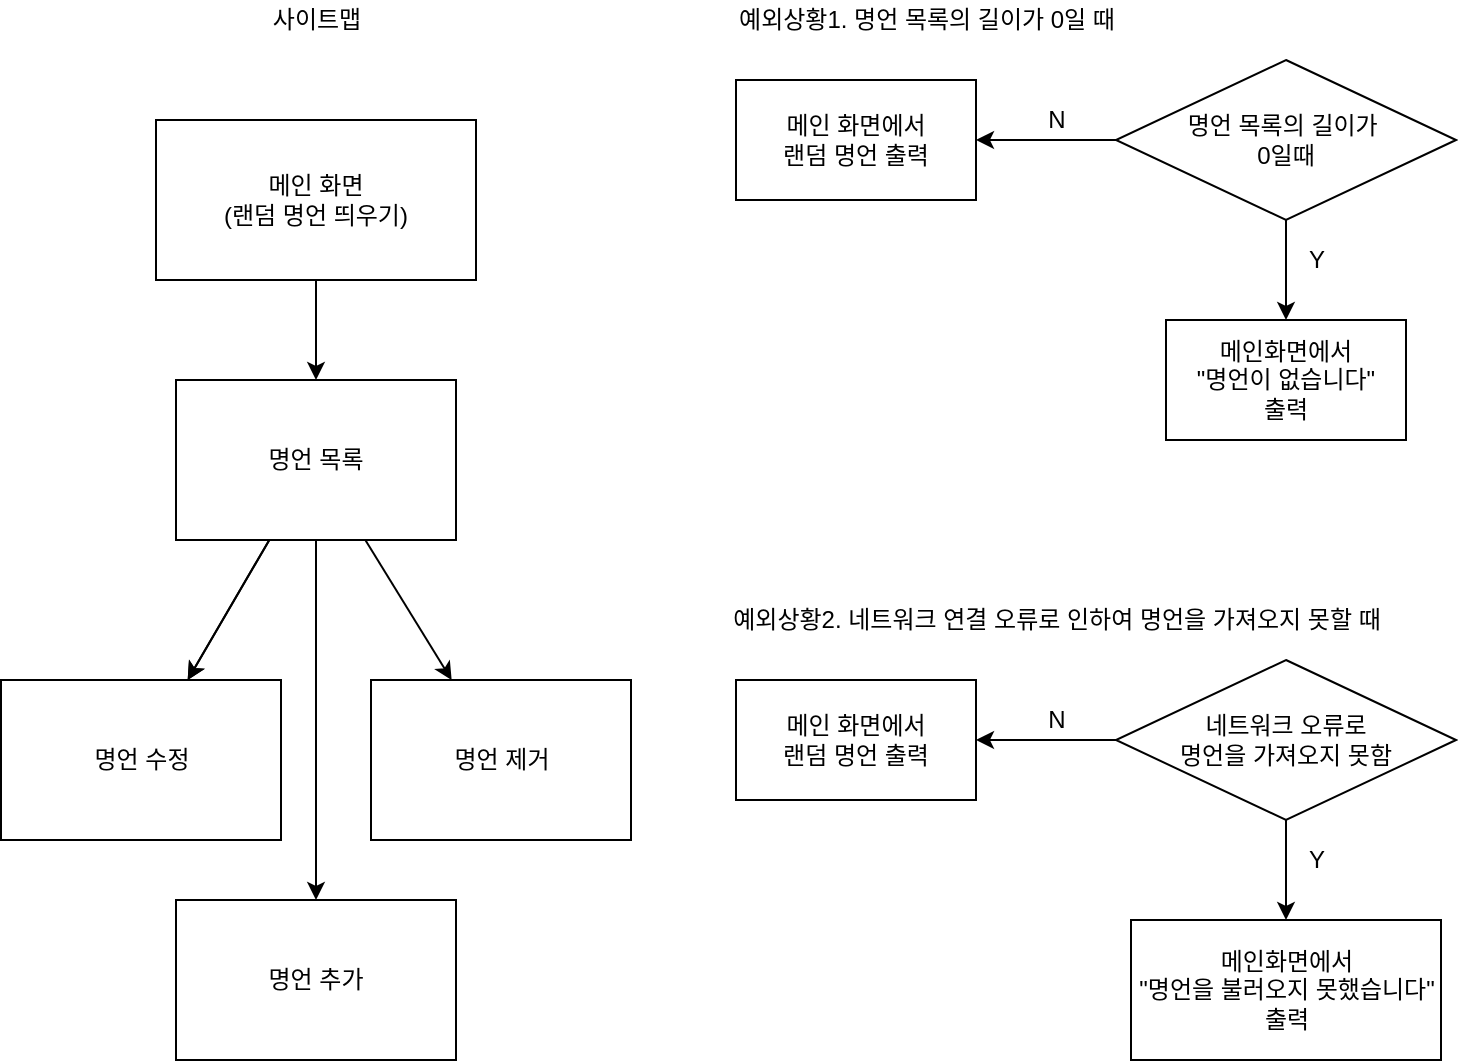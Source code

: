 <mxfile>
    <diagram id="OQ2Wq6yVgR0pIKN3SvFQ" name="Page-1">
        <mxGraphModel dx="717" dy="542" grid="1" gridSize="10" guides="1" tooltips="1" connect="1" arrows="1" fold="1" page="1" pageScale="1" pageWidth="827" pageHeight="1169" math="0" shadow="0">
            <root>
                <mxCell id="0"/>
                <mxCell id="1" parent="0"/>
                <mxCell id="5" value="" style="edgeStyle=none;html=1;" edge="1" parent="1" source="2" target="4">
                    <mxGeometry relative="1" as="geometry"/>
                </mxCell>
                <mxCell id="2" value="메인 화면&lt;br&gt;(랜덤 명언 띄우기)" style="rounded=0;whiteSpace=wrap;html=1;" parent="1" vertex="1">
                    <mxGeometry x="110" y="240" width="160" height="80" as="geometry"/>
                </mxCell>
                <mxCell id="7" value="" style="edgeStyle=none;html=1;" edge="1" parent="1" source="4" target="6">
                    <mxGeometry relative="1" as="geometry"/>
                </mxCell>
                <mxCell id="9" value="" style="edgeStyle=none;html=1;" edge="1" parent="1" source="4" target="6">
                    <mxGeometry relative="1" as="geometry"/>
                </mxCell>
                <mxCell id="11" value="" style="edgeStyle=none;html=1;" edge="1" parent="1" source="4" target="10">
                    <mxGeometry relative="1" as="geometry"/>
                </mxCell>
                <mxCell id="36" value="" style="edgeStyle=none;html=1;" edge="1" parent="1" source="4" target="35">
                    <mxGeometry relative="1" as="geometry"/>
                </mxCell>
                <mxCell id="4" value="명언 목록" style="rounded=0;whiteSpace=wrap;html=1;" vertex="1" parent="1">
                    <mxGeometry x="120" y="370" width="140" height="80" as="geometry"/>
                </mxCell>
                <mxCell id="6" value="명언 수정" style="rounded=0;whiteSpace=wrap;html=1;" vertex="1" parent="1">
                    <mxGeometry x="32.5" y="520" width="140" height="80" as="geometry"/>
                </mxCell>
                <mxCell id="10" value="명언 제거" style="rounded=0;whiteSpace=wrap;html=1;" vertex="1" parent="1">
                    <mxGeometry x="217.5" y="520" width="130" height="80" as="geometry"/>
                </mxCell>
                <mxCell id="12" value="예외상황1. 명언 목록의 길이가 0일 때" style="text;html=1;resizable=0;autosize=1;align=center;verticalAlign=middle;points=[];fillColor=none;strokeColor=none;rounded=0;" vertex="1" parent="1">
                    <mxGeometry x="400" y="180" width="190" height="20" as="geometry"/>
                </mxCell>
                <mxCell id="13" value="사이트맵" style="text;html=1;resizable=0;autosize=1;align=center;verticalAlign=middle;points=[];fillColor=none;strokeColor=none;rounded=0;" vertex="1" parent="1">
                    <mxGeometry x="160" y="180" width="60" height="20" as="geometry"/>
                </mxCell>
                <mxCell id="16" value="" style="edgeStyle=none;html=1;" edge="1" parent="1" source="14">
                    <mxGeometry relative="1" as="geometry">
                        <mxPoint x="520" y="250" as="targetPoint"/>
                    </mxGeometry>
                </mxCell>
                <mxCell id="22" value="" style="edgeStyle=none;html=1;" edge="1" parent="1" source="14">
                    <mxGeometry relative="1" as="geometry">
                        <mxPoint x="675" y="340" as="targetPoint"/>
                    </mxGeometry>
                </mxCell>
                <mxCell id="14" value="명언 목록의 길이가&amp;nbsp;&lt;br&gt;0일때" style="rhombus;whiteSpace=wrap;html=1;" vertex="1" parent="1">
                    <mxGeometry x="590" y="210" width="170" height="80" as="geometry"/>
                </mxCell>
                <mxCell id="15" value="메인 화면에서&lt;br&gt;랜덤 명언 출력" style="whiteSpace=wrap;html=1;" vertex="1" parent="1">
                    <mxGeometry x="400" y="220" width="120" height="60" as="geometry"/>
                </mxCell>
                <mxCell id="17" value="N" style="text;html=1;resizable=0;autosize=1;align=center;verticalAlign=middle;points=[];fillColor=none;strokeColor=none;rounded=0;" vertex="1" parent="1">
                    <mxGeometry x="550" y="230" width="20" height="20" as="geometry"/>
                </mxCell>
                <mxCell id="21" value="메인화면에서&lt;br&gt;&quot;명언이 없습니다&quot;&lt;br&gt;출력" style="whiteSpace=wrap;html=1;" vertex="1" parent="1">
                    <mxGeometry x="615" y="340" width="120" height="60" as="geometry"/>
                </mxCell>
                <mxCell id="24" value="Y" style="text;html=1;resizable=0;autosize=1;align=center;verticalAlign=middle;points=[];fillColor=none;strokeColor=none;rounded=0;" vertex="1" parent="1">
                    <mxGeometry x="680" y="300" width="20" height="20" as="geometry"/>
                </mxCell>
                <mxCell id="26" value="예외상황2. 네트워크 연결 오류로 인하여 명언을 가져오지 못할 때" style="text;html=1;resizable=0;autosize=1;align=center;verticalAlign=middle;points=[];fillColor=none;strokeColor=none;rounded=0;" vertex="1" parent="1">
                    <mxGeometry x="400" y="480" width="320" height="20" as="geometry"/>
                </mxCell>
                <mxCell id="27" value="" style="edgeStyle=none;html=1;" edge="1" parent="1" source="29">
                    <mxGeometry relative="1" as="geometry">
                        <mxPoint x="520" y="550" as="targetPoint"/>
                    </mxGeometry>
                </mxCell>
                <mxCell id="28" value="" style="edgeStyle=none;html=1;" edge="1" parent="1" source="29">
                    <mxGeometry relative="1" as="geometry">
                        <mxPoint x="675" y="640" as="targetPoint"/>
                    </mxGeometry>
                </mxCell>
                <mxCell id="29" value="네트워크 오류로&lt;br&gt;명언을 가져오지 못함" style="rhombus;whiteSpace=wrap;html=1;" vertex="1" parent="1">
                    <mxGeometry x="590" y="510" width="170" height="80" as="geometry"/>
                </mxCell>
                <mxCell id="30" value="메인 화면에서&lt;br&gt;랜덤 명언 출력" style="whiteSpace=wrap;html=1;" vertex="1" parent="1">
                    <mxGeometry x="400" y="520" width="120" height="60" as="geometry"/>
                </mxCell>
                <mxCell id="31" value="N" style="text;html=1;resizable=0;autosize=1;align=center;verticalAlign=middle;points=[];fillColor=none;strokeColor=none;rounded=0;" vertex="1" parent="1">
                    <mxGeometry x="550" y="530" width="20" height="20" as="geometry"/>
                </mxCell>
                <mxCell id="32" value="메인화면에서&lt;br&gt;&quot;명언을 불러오지 못했습니다&quot;&lt;br&gt;출력" style="whiteSpace=wrap;html=1;" vertex="1" parent="1">
                    <mxGeometry x="597.5" y="640" width="155" height="70" as="geometry"/>
                </mxCell>
                <mxCell id="33" value="Y" style="text;html=1;resizable=0;autosize=1;align=center;verticalAlign=middle;points=[];fillColor=none;strokeColor=none;rounded=0;" vertex="1" parent="1">
                    <mxGeometry x="680" y="600" width="20" height="20" as="geometry"/>
                </mxCell>
                <mxCell id="35" value="명언 추가" style="rounded=0;whiteSpace=wrap;html=1;" vertex="1" parent="1">
                    <mxGeometry x="120" y="630" width="140" height="80" as="geometry"/>
                </mxCell>
            </root>
        </mxGraphModel>
    </diagram>
</mxfile>